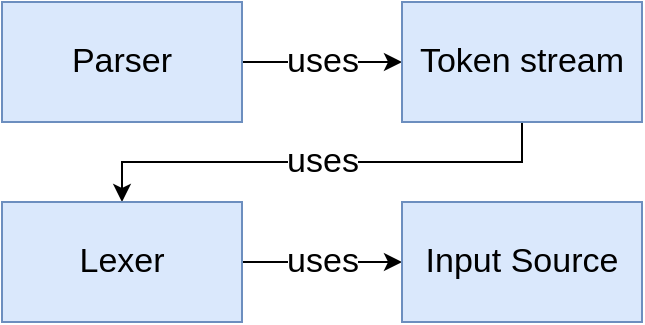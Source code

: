 <mxfile version="12.7.8" type="device"><diagram id="OxrkVTOXRc2PCHkFEP3r" name="Page-1"><mxGraphModel dx="1422" dy="714" grid="1" gridSize="10" guides="1" tooltips="1" connect="1" arrows="1" fold="1" page="1" pageScale="1" pageWidth="413" pageHeight="291" math="0" shadow="0"><root><mxCell id="0"/><mxCell id="1" parent="0"/><mxCell id="h47QSxq-r26i-hsWXq_D-21" value="uses" style="edgeStyle=orthogonalEdgeStyle;rounded=0;orthogonalLoop=1;jettySize=auto;html=1;fontSize=17;" edge="1" parent="1" source="h47QSxq-r26i-hsWXq_D-1" target="h47QSxq-r26i-hsWXq_D-20"><mxGeometry relative="1" as="geometry"/></mxCell><mxCell id="h47QSxq-r26i-hsWXq_D-1" value="Parser" style="rounded=0;whiteSpace=wrap;html=1;fontSize=17;fillColor=#dae8fc;strokeColor=#6c8ebf;" vertex="1" parent="1"><mxGeometry x="47" y="60" width="120" height="60" as="geometry"/></mxCell><mxCell id="h47QSxq-r26i-hsWXq_D-23" value="uses" style="edgeStyle=orthogonalEdgeStyle;rounded=0;orthogonalLoop=1;jettySize=auto;html=1;fontSize=17;" edge="1" parent="1" source="h47QSxq-r26i-hsWXq_D-20" target="h47QSxq-r26i-hsWXq_D-22"><mxGeometry relative="1" as="geometry"><Array as="points"><mxPoint x="307" y="140"/><mxPoint x="107" y="140"/></Array></mxGeometry></mxCell><mxCell id="h47QSxq-r26i-hsWXq_D-20" value="Token stream" style="rounded=0;whiteSpace=wrap;html=1;fontSize=17;fillColor=#dae8fc;strokeColor=#6c8ebf;" vertex="1" parent="1"><mxGeometry x="247" y="60" width="120" height="60" as="geometry"/></mxCell><mxCell id="h47QSxq-r26i-hsWXq_D-25" value="uses" style="edgeStyle=orthogonalEdgeStyle;rounded=0;orthogonalLoop=1;jettySize=auto;html=1;fontSize=17;" edge="1" parent="1" source="h47QSxq-r26i-hsWXq_D-22" target="h47QSxq-r26i-hsWXq_D-24"><mxGeometry relative="1" as="geometry"/></mxCell><mxCell id="h47QSxq-r26i-hsWXq_D-22" value="Lexer" style="rounded=0;whiteSpace=wrap;html=1;fontSize=17;fillColor=#dae8fc;strokeColor=#6c8ebf;" vertex="1" parent="1"><mxGeometry x="47" y="160" width="120" height="60" as="geometry"/></mxCell><mxCell id="h47QSxq-r26i-hsWXq_D-24" value="Input Source" style="rounded=0;whiteSpace=wrap;html=1;fontSize=17;fillColor=#dae8fc;strokeColor=#6c8ebf;" vertex="1" parent="1"><mxGeometry x="247" y="160" width="120" height="60" as="geometry"/></mxCell></root></mxGraphModel></diagram></mxfile>